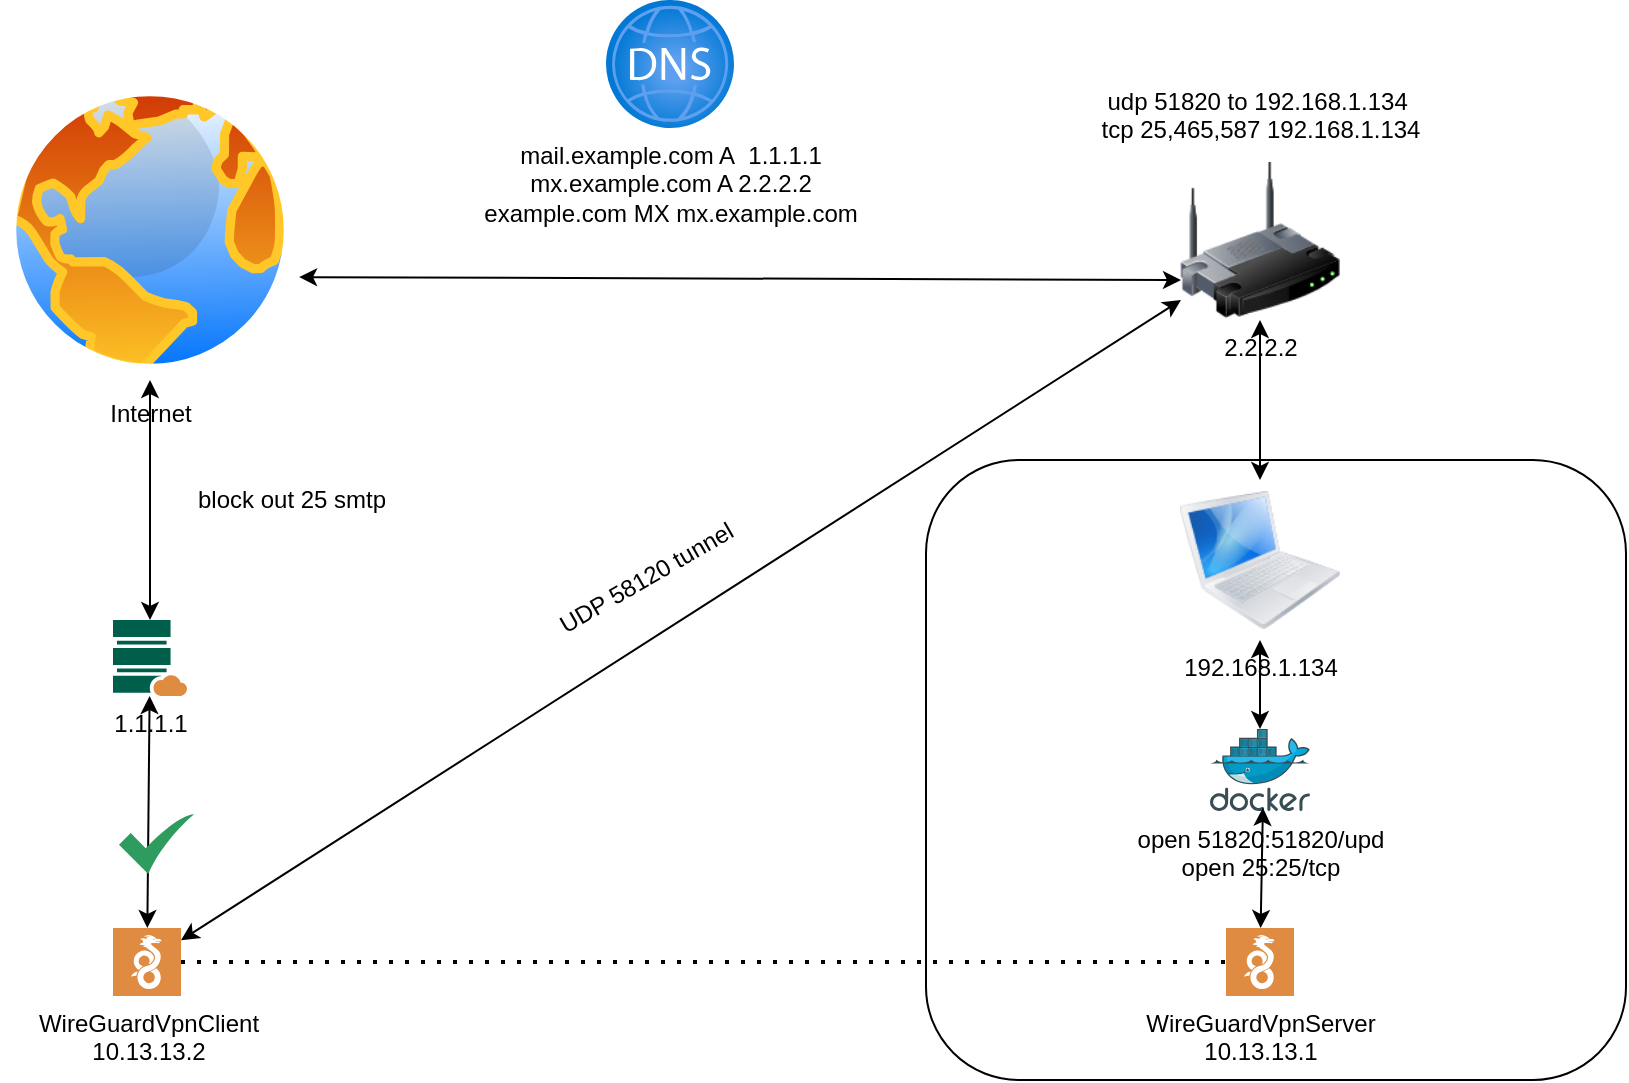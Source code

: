<mxfile version="27.1.3">
  <diagram name="Страница — 1" id="3dk12ROXga-FwwX1z0HT">
    <mxGraphModel dx="2100" dy="1988" grid="1" gridSize="10" guides="1" tooltips="1" connect="1" arrows="1" fold="1" page="1" pageScale="1" pageWidth="827" pageHeight="1169" math="0" shadow="0">
      <root>
        <mxCell id="0" />
        <mxCell id="1" parent="0" />
        <mxCell id="SwD8MoQJ3_cfB6k_kaQL-12" value="" style="rounded=1;whiteSpace=wrap;html=1;" parent="1" vertex="1">
          <mxGeometry x="-330" y="-910" width="350" height="310" as="geometry" />
        </mxCell>
        <mxCell id="SwD8MoQJ3_cfB6k_kaQL-1" value="1.1.1.1" style="sketch=0;pointerEvents=1;shadow=0;dashed=0;html=1;strokeColor=none;fillColor=#005F4B;labelPosition=center;verticalLabelPosition=bottom;verticalAlign=top;align=center;outlineConnect=0;shape=mxgraph.veeam2.cloud_repository;" parent="1" vertex="1">
          <mxGeometry x="-736.5" y="-830" width="37" height="38" as="geometry" />
        </mxCell>
        <mxCell id="SwD8MoQJ3_cfB6k_kaQL-2" value="WireGuardVpnClient&lt;br&gt;10.13.13.2" style="sketch=0;pointerEvents=1;shadow=0;dashed=0;html=1;strokeColor=none;fillColor=#DF8C42;labelPosition=center;verticalLabelPosition=bottom;verticalAlign=top;align=center;outlineConnect=0;shape=mxgraph.veeam2.wireguard;" parent="1" vertex="1">
          <mxGeometry x="-736.5" y="-676" width="34" height="34" as="geometry" />
        </mxCell>
        <mxCell id="SwD8MoQJ3_cfB6k_kaQL-4" value="WireGuardVpnServer&lt;br&gt;10.13.13.1" style="sketch=0;pointerEvents=1;shadow=0;dashed=0;html=1;strokeColor=none;fillColor=#DF8C42;labelPosition=center;verticalLabelPosition=bottom;verticalAlign=top;align=center;outlineConnect=0;shape=mxgraph.veeam2.wireguard;" parent="1" vertex="1">
          <mxGeometry x="-180" y="-676" width="34" height="34" as="geometry" />
        </mxCell>
        <mxCell id="SwD8MoQJ3_cfB6k_kaQL-7" value="" style="endArrow=classic;startArrow=classic;html=1;rounded=0;" parent="1" source="SwD8MoQJ3_cfB6k_kaQL-2" target="SwD8MoQJ3_cfB6k_kaQL-1" edge="1">
          <mxGeometry width="50" height="50" relative="1" as="geometry">
            <mxPoint x="-642.5" y="-620" as="sourcePoint" />
            <mxPoint x="-702.5" y="-710" as="targetPoint" />
          </mxGeometry>
        </mxCell>
        <mxCell id="SwD8MoQJ3_cfB6k_kaQL-8" value="open 51820:51820/upd&lt;br&gt;open 25:25/tcp" style="image;sketch=0;aspect=fixed;html=1;points=[];align=center;fontSize=12;image=img/lib/mscae/Docker.svg;" parent="1" vertex="1">
          <mxGeometry x="-188" y="-775.5" width="50" height="41" as="geometry" />
        </mxCell>
        <mxCell id="SwD8MoQJ3_cfB6k_kaQL-9" value="" style="endArrow=classic;startArrow=classic;html=1;rounded=0;entryX=0.529;entryY=0.961;entryDx=0;entryDy=0;entryPerimeter=0;" parent="1" source="SwD8MoQJ3_cfB6k_kaQL-4" target="SwD8MoQJ3_cfB6k_kaQL-8" edge="1">
          <mxGeometry width="50" height="50" relative="1" as="geometry">
            <mxPoint x="-310" y="-670" as="sourcePoint" />
            <mxPoint x="-260" y="-720" as="targetPoint" />
          </mxGeometry>
        </mxCell>
        <mxCell id="SwD8MoQJ3_cfB6k_kaQL-10" value="192.168.1.134" style="image;html=1;image=img/lib/clip_art/computers/MacBook_128x128.png" parent="1" vertex="1">
          <mxGeometry x="-203" y="-900" width="80" height="80" as="geometry" />
        </mxCell>
        <mxCell id="SwD8MoQJ3_cfB6k_kaQL-11" value="2.2.2.2" style="image;html=1;image=img/lib/clip_art/networking/Wireless_Router_128x128.png" parent="1" vertex="1">
          <mxGeometry x="-203" y="-1060" width="80" height="80" as="geometry" />
        </mxCell>
        <mxCell id="SwD8MoQJ3_cfB6k_kaQL-13" value="" style="endArrow=classic;startArrow=classic;html=1;rounded=0;entryX=0.5;entryY=1;entryDx=0;entryDy=0;" parent="1" source="SwD8MoQJ3_cfB6k_kaQL-10" target="SwD8MoQJ3_cfB6k_kaQL-11" edge="1">
          <mxGeometry width="50" height="50" relative="1" as="geometry">
            <mxPoint x="-170" y="-890" as="sourcePoint" />
            <mxPoint x="-120" y="-860" as="targetPoint" />
          </mxGeometry>
        </mxCell>
        <mxCell id="yxEHAcjae-LBAb1MY1R0-2" value="udp 51820 to&amp;nbsp;192.168.1.134&amp;nbsp;&lt;div&gt;tcp 25,465,587 192.168.1.134&lt;/div&gt;&lt;div&gt;&amp;nbsp;&lt;/div&gt;" style="text;html=1;align=center;verticalAlign=middle;whiteSpace=wrap;rounded=0;" parent="1" vertex="1">
          <mxGeometry x="-254.5" y="-1090" width="183" height="30" as="geometry" />
        </mxCell>
        <mxCell id="yxEHAcjae-LBAb1MY1R0-3" value="Internet" style="image;aspect=fixed;perimeter=ellipsePerimeter;html=1;align=center;shadow=0;dashed=0;spacingTop=3;image=img/lib/active_directory/internet_globe.svg;" parent="1" vertex="1">
          <mxGeometry x="-793" y="-1100" width="150" height="150" as="geometry" />
        </mxCell>
        <mxCell id="yxEHAcjae-LBAb1MY1R0-4" value="" style="endArrow=classic;startArrow=classic;html=1;rounded=0;entryX=0.5;entryY=1;entryDx=0;entryDy=0;" parent="1" source="SwD8MoQJ3_cfB6k_kaQL-1" target="yxEHAcjae-LBAb1MY1R0-3" edge="1">
          <mxGeometry width="50" height="50" relative="1" as="geometry">
            <mxPoint x="-742.5" y="-830" as="sourcePoint" />
            <mxPoint x="-692.5" y="-880" as="targetPoint" />
          </mxGeometry>
        </mxCell>
        <mxCell id="yxEHAcjae-LBAb1MY1R0-7" value="" style="shape=image;html=1;verticalAlign=top;verticalLabelPosition=bottom;labelBackgroundColor=#ffffff;imageAspect=0;aspect=fixed;image=https://cdn4.iconfinder.com/data/icons/essentials-72/24/039_-_Cross-128.png" parent="1" vertex="1">
          <mxGeometry x="-737.5" y="-910" width="37" height="37" as="geometry" />
        </mxCell>
        <mxCell id="yxEHAcjae-LBAb1MY1R0-9" value="&lt;span style=&quot;font-weight: normal;&quot;&gt;&lt;font style=&quot;font-size: 12px;&quot;&gt;block out 25 smtp&lt;/font&gt;&lt;/span&gt;" style="text;strokeColor=none;fillColor=none;html=1;fontSize=24;fontStyle=1;verticalAlign=middle;align=left;" parent="1" vertex="1">
          <mxGeometry x="-696.5" y="-914" width="100" height="40" as="geometry" />
        </mxCell>
        <mxCell id="yxEHAcjae-LBAb1MY1R0-10" value="" style="endArrow=classic;startArrow=classic;html=1;rounded=0;" parent="1" source="SwD8MoQJ3_cfB6k_kaQL-2" edge="1">
          <mxGeometry width="50" height="50" relative="1" as="geometry">
            <mxPoint x="-552.5" y="-620" as="sourcePoint" />
            <mxPoint x="-202.5" y="-990" as="targetPoint" />
          </mxGeometry>
        </mxCell>
        <mxCell id="yxEHAcjae-LBAb1MY1R0-11" value="" style="endArrow=classic;startArrow=classic;html=1;rounded=0;entryX=0.5;entryY=1;entryDx=0;entryDy=0;" parent="1" source="SwD8MoQJ3_cfB6k_kaQL-8" target="SwD8MoQJ3_cfB6k_kaQL-10" edge="1">
          <mxGeometry width="50" height="50" relative="1" as="geometry">
            <mxPoint x="-210" y="-760" as="sourcePoint" />
            <mxPoint x="-160" y="-810" as="targetPoint" />
          </mxGeometry>
        </mxCell>
        <mxCell id="yxEHAcjae-LBAb1MY1R0-12" value="" style="endArrow=classic;startArrow=classic;html=1;rounded=0;exitX=0.997;exitY=0.657;exitDx=0;exitDy=0;exitPerimeter=0;" parent="1" source="yxEHAcjae-LBAb1MY1R0-3" edge="1">
          <mxGeometry width="50" height="50" relative="1" as="geometry">
            <mxPoint x="-452.5" y="-990" as="sourcePoint" />
            <mxPoint x="-202.5" y="-1000" as="targetPoint" />
          </mxGeometry>
        </mxCell>
        <mxCell id="yxEHAcjae-LBAb1MY1R0-13" value="" style="sketch=0;html=1;aspect=fixed;strokeColor=none;shadow=0;align=center;fillColor=#2D9C5E;verticalAlign=top;labelPosition=center;verticalLabelPosition=bottom;shape=mxgraph.gcp2.check" parent="1" vertex="1">
          <mxGeometry x="-733.5" y="-733" width="37.5" height="30" as="geometry" />
        </mxCell>
        <mxCell id="yxEHAcjae-LBAb1MY1R0-18" value="" style="endArrow=none;dashed=1;html=1;dashPattern=1 3;strokeWidth=2;rounded=0;" parent="1" source="SwD8MoQJ3_cfB6k_kaQL-2" target="SwD8MoQJ3_cfB6k_kaQL-4" edge="1">
          <mxGeometry width="50" height="50" relative="1" as="geometry">
            <mxPoint x="-552.5" y="-610" as="sourcePoint" />
            <mxPoint x="-502.5" y="-660" as="targetPoint" />
          </mxGeometry>
        </mxCell>
        <mxCell id="gE1kRKKG31VSupjP4WXK-1" value="&lt;span&gt;mail.example.com A&amp;nbsp;&amp;nbsp;&lt;span&gt;1.1.1.1&lt;br&gt;mx.example.com A 2.2.2.2&lt;br&gt;example.com MX mx.example.com&lt;/span&gt;&lt;/span&gt;" style="image;aspect=fixed;html=1;points=[];align=center;fontSize=12;image=img/lib/azure2/networking/DNS_Zones.svg;" parent="1" vertex="1">
          <mxGeometry x="-490" y="-1140" width="64" height="64" as="geometry" />
        </mxCell>
        <mxCell id="gE1kRKKG31VSupjP4WXK-2" value="&lt;span style=&quot;font-weight: normal;&quot;&gt;&lt;font style=&quot;font-size: 12px;&quot;&gt;UDP 58120 tunnel&lt;/font&gt;&lt;/span&gt;" style="text;strokeColor=none;fillColor=none;html=1;fontSize=24;fontStyle=1;verticalAlign=middle;align=left;rotation=-30;" parent="1" vertex="1">
          <mxGeometry x="-522.5" y="-874" width="100" height="40" as="geometry" />
        </mxCell>
      </root>
    </mxGraphModel>
  </diagram>
</mxfile>
